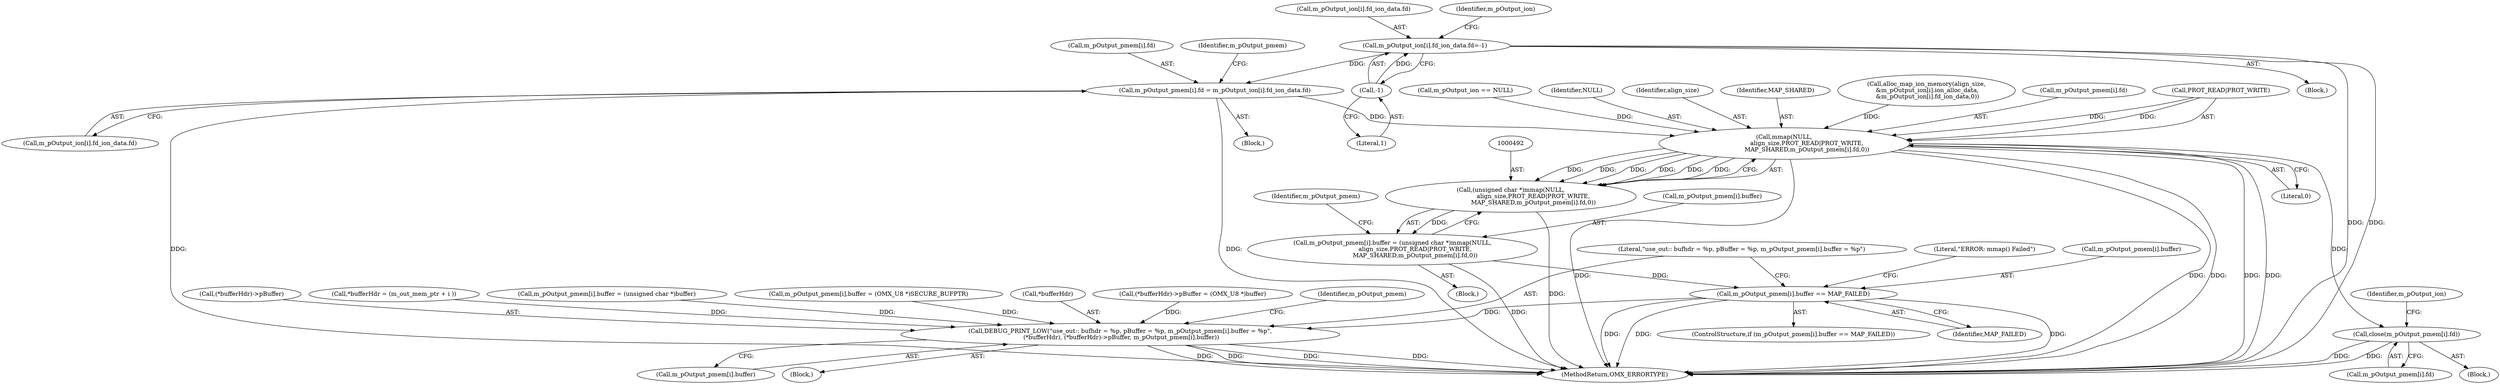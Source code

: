 digraph "0_Android_7558d03e6498e970b761aa44fff6b2c659202d95_2@array" {
"1000443" [label="(Call,m_pOutput_pmem[i].fd = m_pOutput_ion[i].fd_ion_data.fd)"];
"1000313" [label="(Call,m_pOutput_ion[i].fd_ion_data.fd=-1)"];
"1000321" [label="(Call,-1)"];
"1000493" [label="(Call,mmap(NULL,\n                        align_size,PROT_READ|PROT_WRITE,\n                        MAP_SHARED,m_pOutput_pmem[i].fd,0))"];
"1000491" [label="(Call,(unsigned char *)mmap(NULL,\n                        align_size,PROT_READ|PROT_WRITE,\n                        MAP_SHARED,m_pOutput_pmem[i].fd,0))"];
"1000485" [label="(Call,m_pOutput_pmem[i].buffer = (unsigned char *)mmap(NULL,\n                        align_size,PROT_READ|PROT_WRITE,\n                        MAP_SHARED,m_pOutput_pmem[i].fd,0))"];
"1000507" [label="(Call,m_pOutput_pmem[i].buffer == MAP_FAILED)"];
"1000604" [label="(Call,DEBUG_PRINT_LOW(\"use_out:: bufhdr = %p, pBuffer = %p, m_pOutput_pmem[i].buffer = %p\",\n (*bufferHdr), (*bufferHdr)->pBuffer, m_pOutput_pmem[i].buffer))"];
"1000517" [label="(Call,close(m_pOutput_pmem[i].fd))"];
"1000516" [label="(Literal,\"ERROR: mmap() Failed\")"];
"1000322" [label="(Literal,1)"];
"1000493" [label="(Call,mmap(NULL,\n                        align_size,PROT_READ|PROT_WRITE,\n                        MAP_SHARED,m_pOutput_pmem[i].fd,0))"];
"1000604" [label="(Call,DEBUG_PRINT_LOW(\"use_out:: bufhdr = %p, pBuffer = %p, m_pOutput_pmem[i].buffer = %p\",\n (*bufferHdr), (*bufferHdr)->pBuffer, m_pOutput_pmem[i].buffer))"];
"1000321" [label="(Call,-1)"];
"1000505" [label="(Literal,0)"];
"1000484" [label="(Block,)"];
"1000443" [label="(Call,m_pOutput_pmem[i].fd = m_pOutput_ion[i].fd_ion_data.fd)"];
"1000507" [label="(Call,m_pOutput_pmem[i].buffer == MAP_FAILED)"];
"1000514" [label="(Block,)"];
"1000500" [label="(Call,m_pOutput_pmem[i].fd)"];
"1000496" [label="(Call,PROT_READ|PROT_WRITE)"];
"1000646" [label="(MethodReturn,OMX_ERRORTYPE)"];
"1000508" [label="(Call,m_pOutput_pmem[i].buffer)"];
"1000377" [label="(Call,(*bufferHdr)->pBuffer = (OMX_U8 *)buffer)"];
"1000394" [label="(Block,)"];
"1000444" [label="(Call,m_pOutput_pmem[i].fd)"];
"1000605" [label="(Literal,\"use_out:: bufhdr = %p, pBuffer = %p, m_pOutput_pmem[i].buffer = %p\")"];
"1000228" [label="(Call,m_pOutput_ion == NULL)"];
"1000506" [label="(ControlStructure,if (m_pOutput_pmem[i].buffer == MAP_FAILED))"];
"1000622" [label="(Identifier,m_pOutput_pmem)"];
"1000518" [label="(Call,m_pOutput_pmem[i].fd)"];
"1000449" [label="(Call,m_pOutput_ion[i].fd_ion_data.fd)"];
"1000608" [label="(Call,(*bufferHdr)->pBuffer)"];
"1000371" [label="(Call,*bufferHdr = (m_out_mem_ptr + i ))"];
"1000494" [label="(Identifier,NULL)"];
"1000313" [label="(Call,m_pOutput_ion[i].fd_ion_data.fd=-1)"];
"1000485" [label="(Call,m_pOutput_pmem[i].buffer = (unsigned char *)mmap(NULL,\n                        align_size,PROT_READ|PROT_WRITE,\n                        MAP_SHARED,m_pOutput_pmem[i].fd,0))"];
"1000495" [label="(Identifier,align_size)"];
"1000491" [label="(Call,(unsigned char *)mmap(NULL,\n                        align_size,PROT_READ|PROT_WRITE,\n                        MAP_SHARED,m_pOutput_pmem[i].fd,0))"];
"1000256" [label="(Block,)"];
"1000486" [label="(Call,m_pOutput_pmem[i].buffer)"];
"1000513" [label="(Identifier,MAP_FAILED)"];
"1000459" [label="(Identifier,m_pOutput_pmem)"];
"1000517" [label="(Call,close(m_pOutput_pmem[i].fd))"];
"1000314" [label="(Call,m_pOutput_ion[i].fd_ion_data.fd)"];
"1000612" [label="(Call,m_pOutput_pmem[i].buffer)"];
"1000526" [label="(Identifier,m_pOutput_ion)"];
"1000499" [label="(Identifier,MAP_SHARED)"];
"1000510" [label="(Identifier,m_pOutput_pmem)"];
"1000584" [label="(Call,m_pOutput_pmem[i].buffer = (unsigned char *)buffer)"];
"1000472" [label="(Call,m_pOutput_pmem[i].buffer = (OMX_U8 *)SECURE_BUFPTR)"];
"1000415" [label="(Call,alloc_map_ion_memory(align_size,\n &m_pOutput_ion[i].ion_alloc_data,\n &m_pOutput_ion[i].fd_ion_data,0))"];
"1000606" [label="(Call,*bufferHdr)"];
"1000370" [label="(Block,)"];
"1000327" [label="(Identifier,m_pOutput_ion)"];
"1000443" -> "1000394"  [label="AST: "];
"1000443" -> "1000449"  [label="CFG: "];
"1000444" -> "1000443"  [label="AST: "];
"1000449" -> "1000443"  [label="AST: "];
"1000459" -> "1000443"  [label="CFG: "];
"1000443" -> "1000646"  [label="DDG: "];
"1000443" -> "1000646"  [label="DDG: "];
"1000313" -> "1000443"  [label="DDG: "];
"1000443" -> "1000493"  [label="DDG: "];
"1000313" -> "1000256"  [label="AST: "];
"1000313" -> "1000321"  [label="CFG: "];
"1000314" -> "1000313"  [label="AST: "];
"1000321" -> "1000313"  [label="AST: "];
"1000327" -> "1000313"  [label="CFG: "];
"1000313" -> "1000646"  [label="DDG: "];
"1000313" -> "1000646"  [label="DDG: "];
"1000321" -> "1000313"  [label="DDG: "];
"1000321" -> "1000322"  [label="CFG: "];
"1000322" -> "1000321"  [label="AST: "];
"1000493" -> "1000491"  [label="AST: "];
"1000493" -> "1000505"  [label="CFG: "];
"1000494" -> "1000493"  [label="AST: "];
"1000495" -> "1000493"  [label="AST: "];
"1000496" -> "1000493"  [label="AST: "];
"1000499" -> "1000493"  [label="AST: "];
"1000500" -> "1000493"  [label="AST: "];
"1000505" -> "1000493"  [label="AST: "];
"1000491" -> "1000493"  [label="CFG: "];
"1000493" -> "1000646"  [label="DDG: "];
"1000493" -> "1000646"  [label="DDG: "];
"1000493" -> "1000646"  [label="DDG: "];
"1000493" -> "1000646"  [label="DDG: "];
"1000493" -> "1000646"  [label="DDG: "];
"1000493" -> "1000491"  [label="DDG: "];
"1000493" -> "1000491"  [label="DDG: "];
"1000493" -> "1000491"  [label="DDG: "];
"1000493" -> "1000491"  [label="DDG: "];
"1000493" -> "1000491"  [label="DDG: "];
"1000493" -> "1000491"  [label="DDG: "];
"1000228" -> "1000493"  [label="DDG: "];
"1000415" -> "1000493"  [label="DDG: "];
"1000496" -> "1000493"  [label="DDG: "];
"1000496" -> "1000493"  [label="DDG: "];
"1000493" -> "1000517"  [label="DDG: "];
"1000491" -> "1000485"  [label="AST: "];
"1000492" -> "1000491"  [label="AST: "];
"1000485" -> "1000491"  [label="CFG: "];
"1000491" -> "1000646"  [label="DDG: "];
"1000491" -> "1000485"  [label="DDG: "];
"1000485" -> "1000484"  [label="AST: "];
"1000486" -> "1000485"  [label="AST: "];
"1000510" -> "1000485"  [label="CFG: "];
"1000485" -> "1000646"  [label="DDG: "];
"1000485" -> "1000507"  [label="DDG: "];
"1000507" -> "1000506"  [label="AST: "];
"1000507" -> "1000513"  [label="CFG: "];
"1000508" -> "1000507"  [label="AST: "];
"1000513" -> "1000507"  [label="AST: "];
"1000516" -> "1000507"  [label="CFG: "];
"1000605" -> "1000507"  [label="CFG: "];
"1000507" -> "1000646"  [label="DDG: "];
"1000507" -> "1000646"  [label="DDG: "];
"1000507" -> "1000646"  [label="DDG: "];
"1000507" -> "1000604"  [label="DDG: "];
"1000604" -> "1000370"  [label="AST: "];
"1000604" -> "1000612"  [label="CFG: "];
"1000605" -> "1000604"  [label="AST: "];
"1000606" -> "1000604"  [label="AST: "];
"1000608" -> "1000604"  [label="AST: "];
"1000612" -> "1000604"  [label="AST: "];
"1000622" -> "1000604"  [label="CFG: "];
"1000604" -> "1000646"  [label="DDG: "];
"1000604" -> "1000646"  [label="DDG: "];
"1000604" -> "1000646"  [label="DDG: "];
"1000604" -> "1000646"  [label="DDG: "];
"1000371" -> "1000604"  [label="DDG: "];
"1000377" -> "1000604"  [label="DDG: "];
"1000472" -> "1000604"  [label="DDG: "];
"1000584" -> "1000604"  [label="DDG: "];
"1000517" -> "1000514"  [label="AST: "];
"1000517" -> "1000518"  [label="CFG: "];
"1000518" -> "1000517"  [label="AST: "];
"1000526" -> "1000517"  [label="CFG: "];
"1000517" -> "1000646"  [label="DDG: "];
"1000517" -> "1000646"  [label="DDG: "];
}
